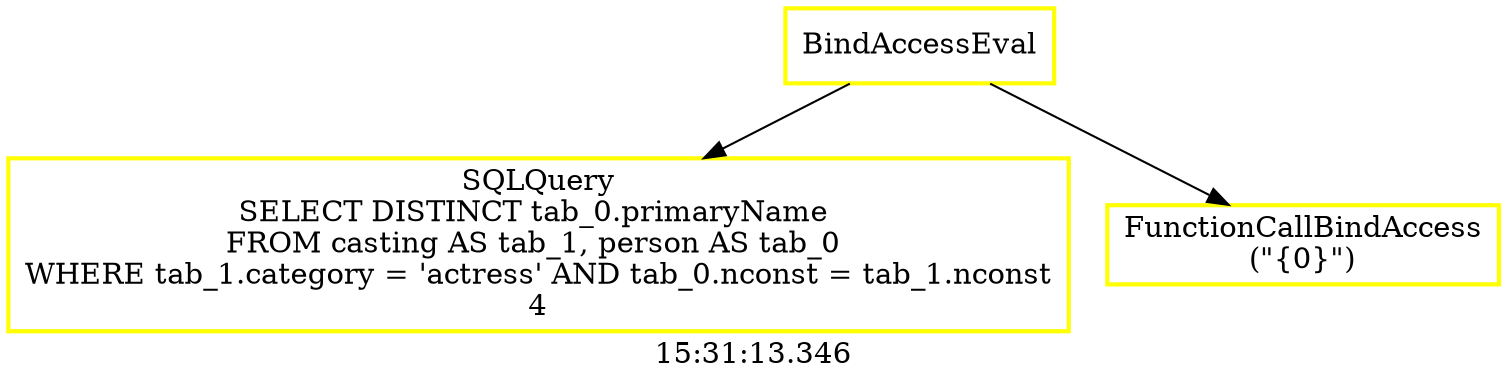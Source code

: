 digraph  g{ graph[label = "15:31:13.346"]
node [shape=rectangle, color=black, fontcolor=black, style=bold] edge [color=black] 0 [label="BindAccessEval", color = yellow] ; 
1 [label="SQLQuery
SELECT DISTINCT tab_0.primaryName 
FROM casting AS tab_1, person AS tab_0 
WHERE tab_1.category = 'actress' AND tab_0.nconst = tab_1.nconst
4", color = yellow] ; 
0 -> 1 ; 
2 [label="FunctionCallBindAccess
(\"{0}\")", color = yellow] ; 
0 -> 2 ; 
}

